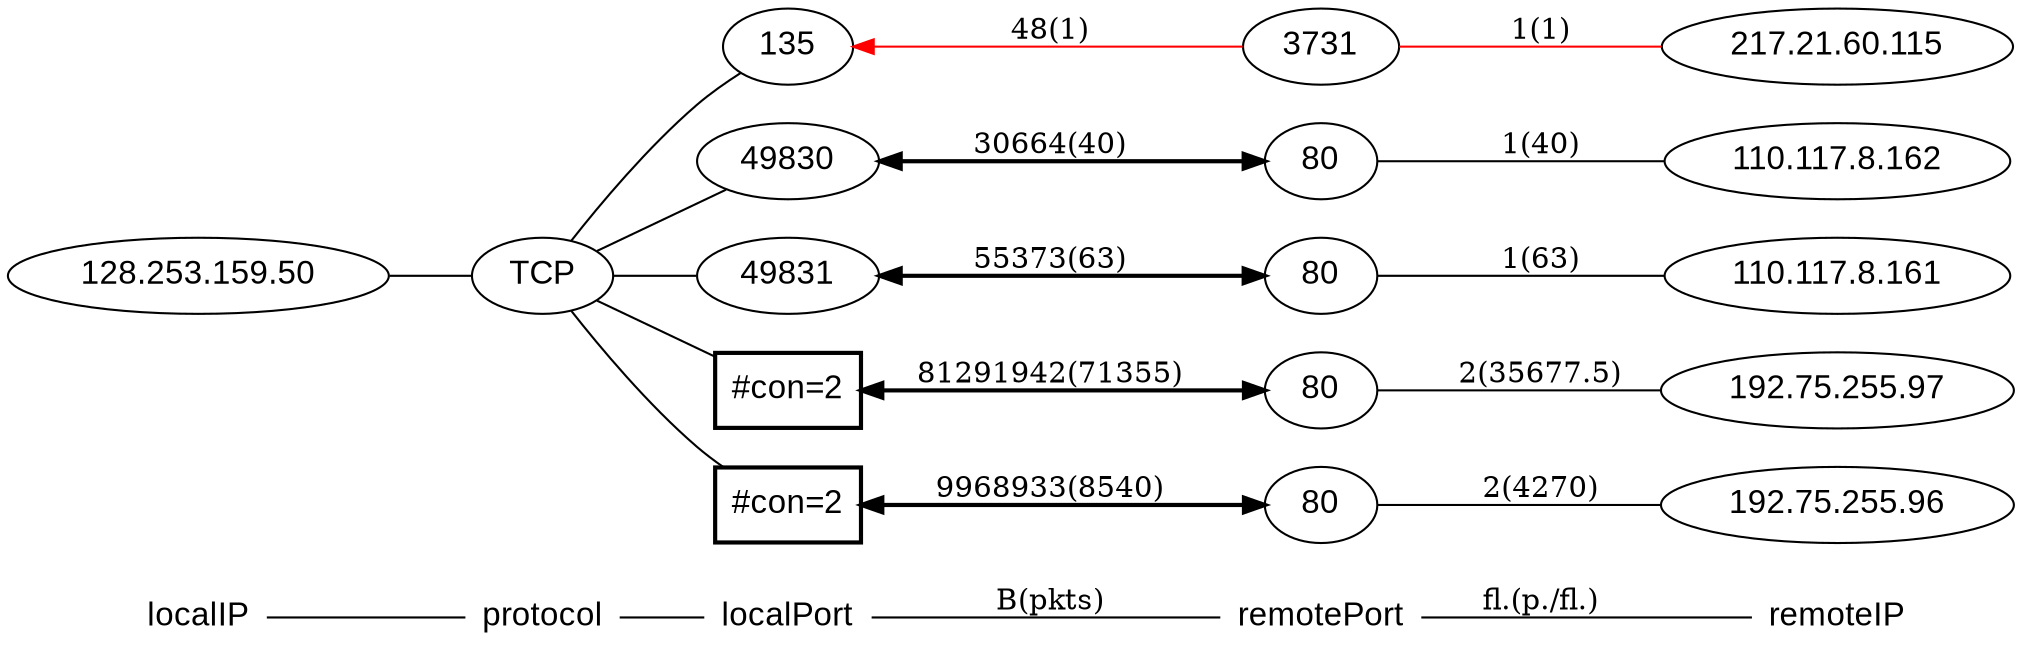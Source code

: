 graph G { /* Created by hpg2dot3() */
rankdir=LR;
node[shape=plaintext,fontsize=16,fontname="Arial"];
localIP[label="localIP"];protocol[label="protocol"];localPort[label="localPort"];remotePort[label="remotePort"];remoteIP[label="remoteIP"];"localIP"--"protocol"--"localPort""localPort"--"remotePort"[label="B(pkts)"]"remotePort"--"remoteIP"[label="fl.(p./fl.)"]
node[shape=ellipse];
subgraph 0 {rank=same;"localIP";"k1_03647912953685934080";}
k1_03647912953685934080[label="128.253.159.50"];
k1_03647912953685934080--k2_6;
subgraph 1 {rank=same;"protocol";k2_6;}
k2_6[label="TCP"];
k2_6--k3_72057594037928071;
k2_6--k3_72057594037977766;
k2_6--k3_72057594037977767;
k2_6--k3_1125900225609730;
k2_6--k3_1125900242386946;
subgraph 2 {rank=same;"localPort";k3_1125900242386946;k3_1125900225609730;k3_72057594037928071;k3_72057594037977767;k3_72057594037977766;}
k3_1125900242386946[label="#con=2", rolnum="20" , shape=box, style=bold];
k3_1125900225609730[label="#con=2", rolnum="19" , shape=box, style=bold];
k3_72057594037928071[label="135"];
k3_72057594037977767[label="49831"];
k3_72057594037977766[label="49830"];
k3_72057594037928071--k4_1225607013619797651[dir=back, color=red][label="48(1)"];
k3_72057594037977766--k4_72347269953224784[style=bold,dir=both][label="30664(40)"];
k3_72057594037977767--k4_72065794976514128[style=bold,dir=both][label="55373(63)"];
k3_1125900225609730--k4_72057594037928016[style=bold,dir=both][label="81291942(71355)"];
k3_1125900242386946--k4_72057594054705232[style=bold,dir=both][label="9968933(8540)"];
subgraph 3 {rank=same;"remotePort";k4_72057594054705232;k4_72065794976514128;k4_72057594037928016;k4_1225607013619797651;k4_72347269953224784;}
k4_72057594054705232[label="80"];
k4_72065794976514128[label="80"];
k4_72057594037928016[label="80"];
k4_1225607013619797651[label="3731"];
k4_72347269953224784[label="80"];
k4_72057594054705232--k5_06989388439003004928[label="2(4270)"];
k4_72057594037928016--k5_07061446033040932864[label="2(35677.5)"];
k4_72347269953224784--k5_011675711153559764992[label="1(40)"];
k4_1225607013619797651--k5_08303535839011340288[color=red][label="1(1)"];
k4_72065794976514128--k5_011603653559521837056[label="1(63)"];
subgraph 4 {rank=same;"remoteIP";k5_08303535839011340288;k5_07061446033040932864;k5_011675711153559764992;k5_011603653559521837056;k5_06989388439003004928;}
k5_08303535839011340288[label="217.21.60.115", ip="217.21.60.115" ];
k5_07061446033040932864[label="192.75.255.97", ip="192.75.255.97" ];
k5_011675711153559764992[label="110.117.8.162", ip="110.117.8.162" ];
k5_011603653559521837056[label="110.117.8.161", ip="110.117.8.161" ];
k5_06989388439003004928[label="192.75.255.96", ip="192.75.255.96" ];
}
